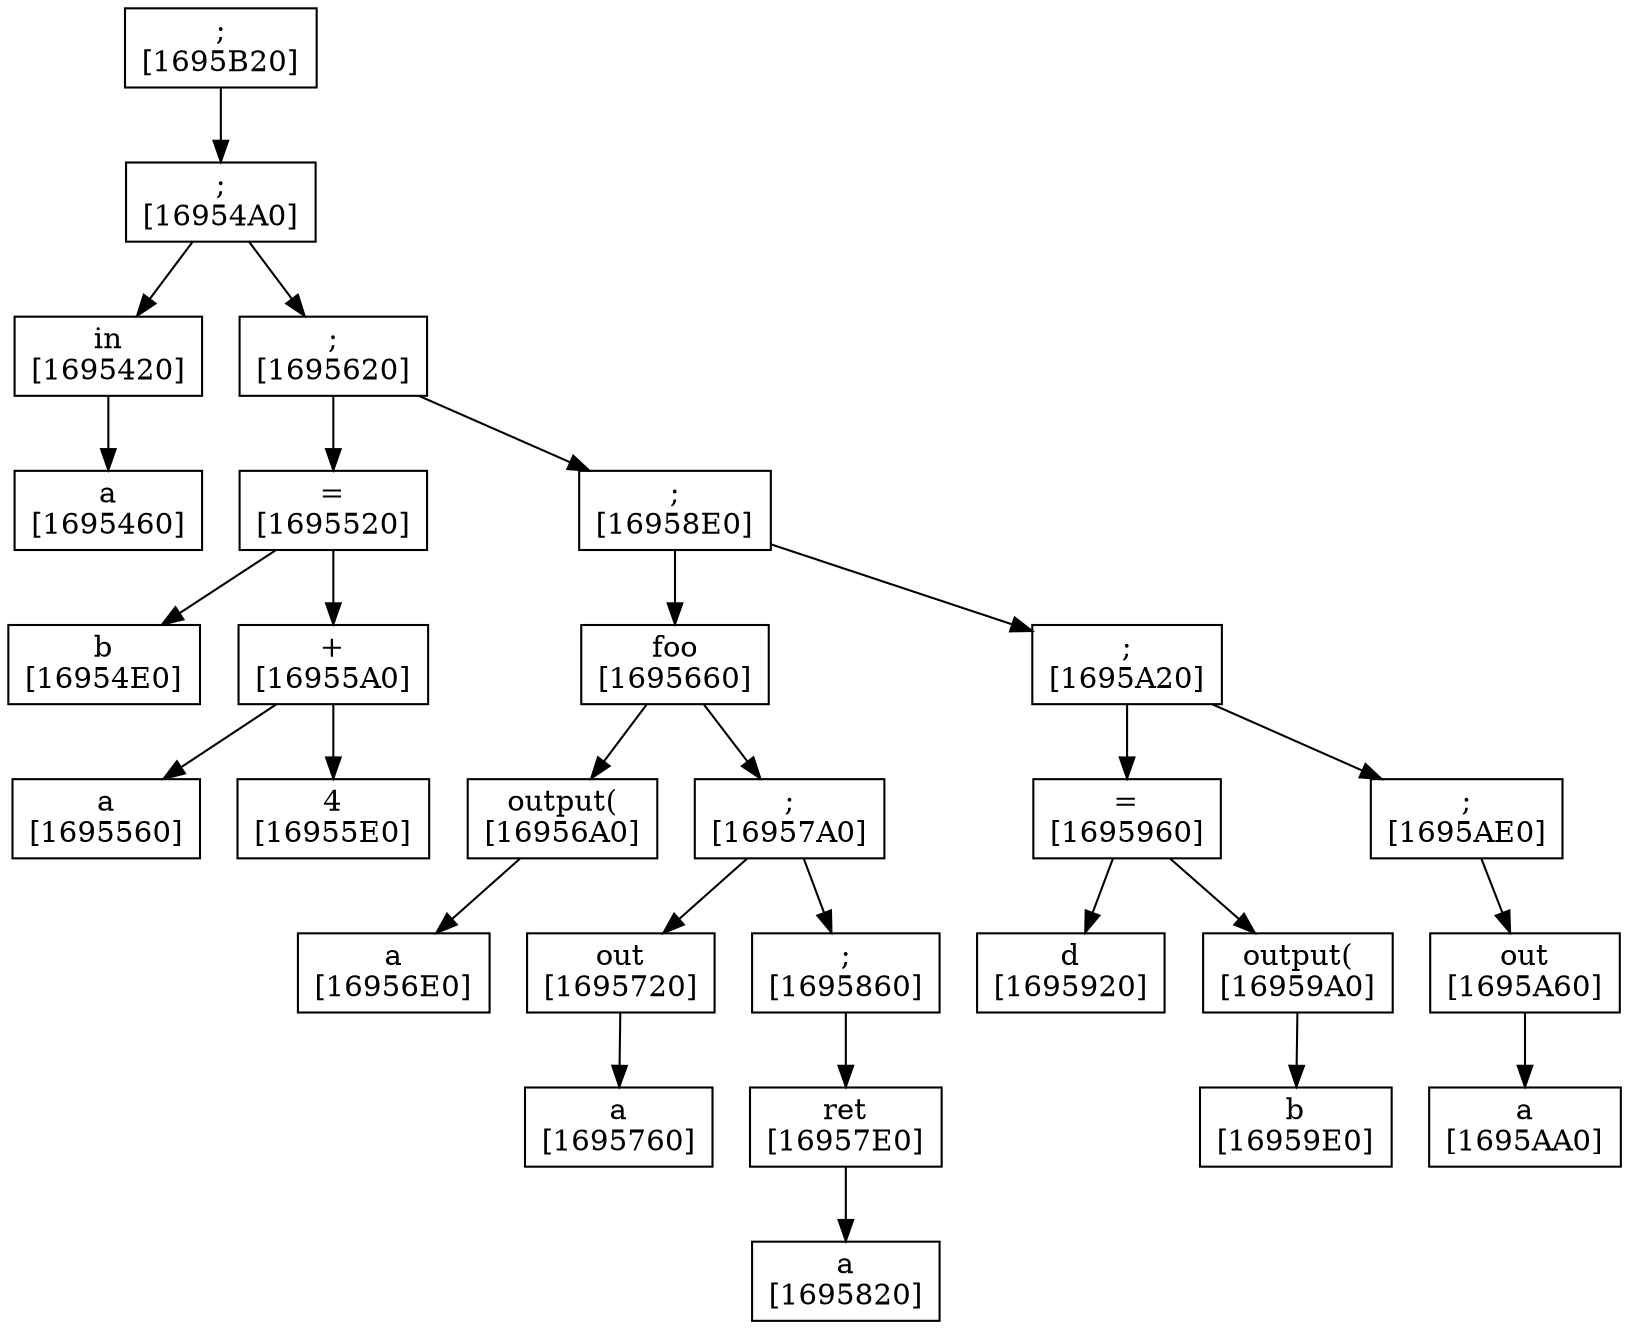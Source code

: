 digraph Tree
{
	node[shape = polygon];
";
[1695B20]"
";
[1695B20]"->";
[16954A0]"
";
[16954A0]"->"in
[1695420]"
"in
[1695420]"->"a
[1695460]"
";
[16954A0]"->";
[1695620]"
";
[1695620]"->"=
[1695520]"
"=
[1695520]"->"b
[16954E0]"
"=
[1695520]"->"+
[16955A0]"
"+
[16955A0]"->"a
[1695560]"
"+
[16955A0]"->"4
[16955E0]"
";
[1695620]"->";
[16958E0]"
";
[16958E0]"->"foo
[1695660]"
"foo
[1695660]"->"output(
[16956A0]"
"output(
[16956A0]"->"a
[16956E0]"
"foo
[1695660]"->";
[16957A0]"
";
[16957A0]"->"out
[1695720]"
"out
[1695720]"->"a
[1695760]"
";
[16957A0]"->";
[1695860]"
";
[1695860]"->"ret
[16957E0]"
"ret
[16957E0]"->"a
[1695820]"
";
[16958E0]"->";
[1695A20]"
";
[1695A20]"->"=
[1695960]"
"=
[1695960]"->"d
[1695920]"
"=
[1695960]"->"output(
[16959A0]"
"output(
[16959A0]"->"b
[16959E0]"
";
[1695A20]"->";
[1695AE0]"
";
[1695AE0]"->"out
[1695A60]"
"out
[1695A60]"->"a
[1695AA0]"
}